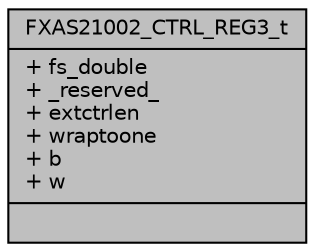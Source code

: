 digraph "FXAS21002_CTRL_REG3_t"
{
  edge [fontname="Helvetica",fontsize="10",labelfontname="Helvetica",labelfontsize="10"];
  node [fontname="Helvetica",fontsize="10",shape=record];
  Node1 [label="{FXAS21002_CTRL_REG3_t\n|+ fs_double\l+ _reserved_\l+ extctrlen\l+ wraptoone\l+ b\l+ w\l|}",height=0.2,width=0.4,color="black", fillcolor="grey75", style="filled", fontcolor="black"];
}
